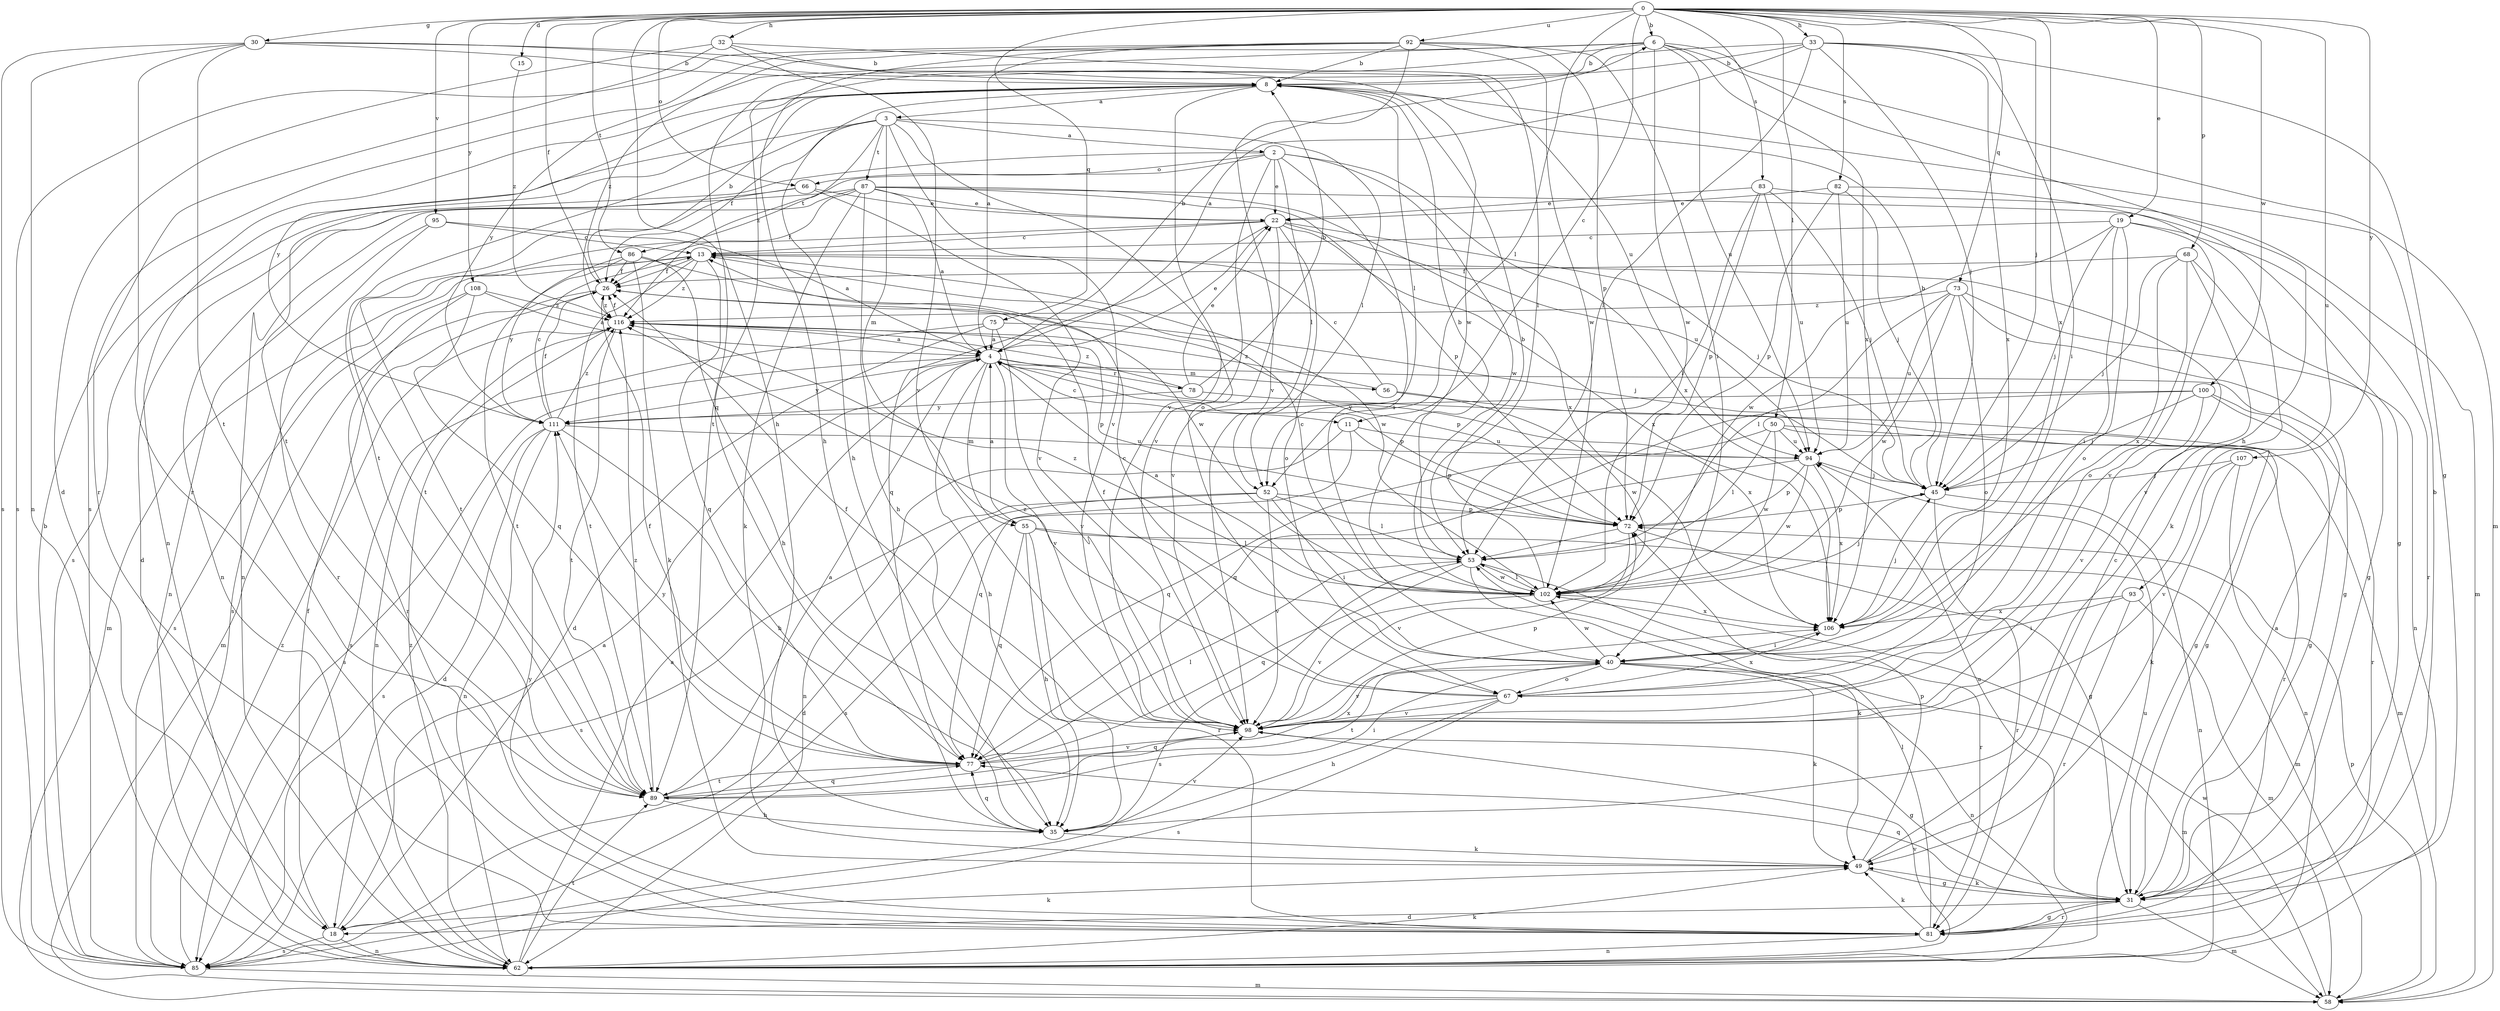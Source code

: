 strict digraph  {
0;
2;
3;
4;
6;
8;
11;
13;
15;
18;
19;
22;
26;
30;
31;
32;
33;
35;
40;
45;
49;
50;
52;
53;
55;
56;
58;
62;
66;
67;
68;
72;
73;
75;
77;
78;
81;
82;
83;
85;
86;
87;
89;
92;
93;
94;
95;
98;
100;
102;
106;
107;
108;
111;
116;
0 -> 6  [label=b];
0 -> 11  [label=c];
0 -> 15  [label=d];
0 -> 19  [label=e];
0 -> 26  [label=f];
0 -> 30  [label=g];
0 -> 32  [label=h];
0 -> 33  [label=h];
0 -> 35  [label=h];
0 -> 45  [label=j];
0 -> 50  [label=l];
0 -> 52  [label=l];
0 -> 66  [label=o];
0 -> 68  [label=p];
0 -> 73  [label=q];
0 -> 75  [label=q];
0 -> 82  [label=s];
0 -> 83  [label=s];
0 -> 86  [label=t];
0 -> 92  [label=u];
0 -> 93  [label=u];
0 -> 95  [label=v];
0 -> 100  [label=w];
0 -> 106  [label=x];
0 -> 107  [label=y];
0 -> 108  [label=y];
2 -> 22  [label=e];
2 -> 40  [label=i];
2 -> 52  [label=l];
2 -> 66  [label=o];
2 -> 85  [label=s];
2 -> 86  [label=t];
2 -> 98  [label=v];
2 -> 102  [label=w];
2 -> 106  [label=x];
3 -> 2  [label=a];
3 -> 26  [label=f];
3 -> 52  [label=l];
3 -> 55  [label=m];
3 -> 62  [label=n];
3 -> 67  [label=o];
3 -> 87  [label=t];
3 -> 89  [label=t];
3 -> 98  [label=v];
3 -> 116  [label=z];
4 -> 6  [label=b];
4 -> 11  [label=c];
4 -> 22  [label=e];
4 -> 35  [label=h];
4 -> 55  [label=m];
4 -> 56  [label=m];
4 -> 72  [label=p];
4 -> 78  [label=r];
4 -> 85  [label=s];
4 -> 98  [label=v];
4 -> 106  [label=x];
4 -> 111  [label=y];
6 -> 8  [label=b];
6 -> 35  [label=h];
6 -> 58  [label=m];
6 -> 85  [label=s];
6 -> 89  [label=t];
6 -> 94  [label=u];
6 -> 102  [label=w];
6 -> 106  [label=x];
6 -> 111  [label=y];
8 -> 3  [label=a];
8 -> 35  [label=h];
8 -> 52  [label=l];
8 -> 89  [label=t];
8 -> 98  [label=v];
8 -> 111  [label=y];
11 -> 62  [label=n];
11 -> 72  [label=p];
11 -> 77  [label=q];
11 -> 94  [label=u];
13 -> 26  [label=f];
13 -> 58  [label=m];
13 -> 77  [label=q];
13 -> 85  [label=s];
13 -> 89  [label=t];
13 -> 102  [label=w];
13 -> 116  [label=z];
15 -> 116  [label=z];
18 -> 4  [label=a];
18 -> 26  [label=f];
18 -> 49  [label=k];
18 -> 62  [label=n];
18 -> 85  [label=s];
19 -> 13  [label=c];
19 -> 40  [label=i];
19 -> 45  [label=j];
19 -> 67  [label=o];
19 -> 81  [label=r];
19 -> 98  [label=v];
19 -> 102  [label=w];
22 -> 13  [label=c];
22 -> 45  [label=j];
22 -> 67  [label=o];
22 -> 77  [label=q];
22 -> 89  [label=t];
22 -> 94  [label=u];
22 -> 98  [label=v];
22 -> 106  [label=x];
26 -> 8  [label=b];
26 -> 45  [label=j];
26 -> 58  [label=m];
26 -> 116  [label=z];
30 -> 8  [label=b];
30 -> 62  [label=n];
30 -> 81  [label=r];
30 -> 85  [label=s];
30 -> 89  [label=t];
30 -> 94  [label=u];
30 -> 102  [label=w];
31 -> 4  [label=a];
31 -> 8  [label=b];
31 -> 18  [label=d];
31 -> 49  [label=k];
31 -> 58  [label=m];
31 -> 77  [label=q];
31 -> 81  [label=r];
31 -> 94  [label=u];
32 -> 8  [label=b];
32 -> 18  [label=d];
32 -> 53  [label=l];
32 -> 81  [label=r];
32 -> 98  [label=v];
33 -> 4  [label=a];
33 -> 8  [label=b];
33 -> 31  [label=g];
33 -> 40  [label=i];
33 -> 45  [label=j];
33 -> 53  [label=l];
33 -> 77  [label=q];
33 -> 106  [label=x];
35 -> 49  [label=k];
35 -> 77  [label=q];
35 -> 98  [label=v];
40 -> 13  [label=c];
40 -> 49  [label=k];
40 -> 58  [label=m];
40 -> 62  [label=n];
40 -> 67  [label=o];
40 -> 89  [label=t];
40 -> 98  [label=v];
40 -> 102  [label=w];
45 -> 8  [label=b];
45 -> 31  [label=g];
45 -> 62  [label=n];
45 -> 72  [label=p];
49 -> 13  [label=c];
49 -> 31  [label=g];
49 -> 72  [label=p];
50 -> 53  [label=l];
50 -> 58  [label=m];
50 -> 77  [label=q];
50 -> 81  [label=r];
50 -> 94  [label=u];
50 -> 102  [label=w];
52 -> 18  [label=d];
52 -> 40  [label=i];
52 -> 53  [label=l];
52 -> 72  [label=p];
52 -> 85  [label=s];
52 -> 98  [label=v];
53 -> 8  [label=b];
53 -> 49  [label=k];
53 -> 77  [label=q];
53 -> 81  [label=r];
53 -> 85  [label=s];
53 -> 102  [label=w];
55 -> 4  [label=a];
55 -> 35  [label=h];
55 -> 53  [label=l];
55 -> 58  [label=m];
55 -> 77  [label=q];
55 -> 81  [label=r];
56 -> 13  [label=c];
56 -> 31  [label=g];
56 -> 102  [label=w];
56 -> 116  [label=z];
58 -> 72  [label=p];
58 -> 102  [label=w];
62 -> 4  [label=a];
62 -> 49  [label=k];
62 -> 89  [label=t];
62 -> 94  [label=u];
62 -> 98  [label=v];
62 -> 116  [label=z];
66 -> 22  [label=e];
66 -> 62  [label=n];
66 -> 89  [label=t];
66 -> 98  [label=v];
67 -> 26  [label=f];
67 -> 35  [label=h];
67 -> 85  [label=s];
67 -> 98  [label=v];
67 -> 106  [label=x];
67 -> 116  [label=z];
68 -> 26  [label=f];
68 -> 31  [label=g];
68 -> 45  [label=j];
68 -> 67  [label=o];
68 -> 98  [label=v];
68 -> 106  [label=x];
72 -> 53  [label=l];
72 -> 81  [label=r];
72 -> 98  [label=v];
73 -> 31  [label=g];
73 -> 53  [label=l];
73 -> 62  [label=n];
73 -> 67  [label=o];
73 -> 94  [label=u];
73 -> 102  [label=w];
73 -> 116  [label=z];
75 -> 4  [label=a];
75 -> 18  [label=d];
75 -> 72  [label=p];
75 -> 85  [label=s];
75 -> 98  [label=v];
77 -> 26  [label=f];
77 -> 53  [label=l];
77 -> 89  [label=t];
77 -> 98  [label=v];
77 -> 111  [label=y];
78 -> 8  [label=b];
78 -> 22  [label=e];
78 -> 31  [label=g];
78 -> 111  [label=y];
78 -> 116  [label=z];
81 -> 31  [label=g];
81 -> 49  [label=k];
81 -> 53  [label=l];
81 -> 62  [label=n];
81 -> 111  [label=y];
82 -> 22  [label=e];
82 -> 45  [label=j];
82 -> 49  [label=k];
82 -> 72  [label=p];
82 -> 94  [label=u];
83 -> 22  [label=e];
83 -> 45  [label=j];
83 -> 53  [label=l];
83 -> 58  [label=m];
83 -> 72  [label=p];
83 -> 94  [label=u];
85 -> 8  [label=b];
85 -> 58  [label=m];
85 -> 116  [label=z];
86 -> 26  [label=f];
86 -> 35  [label=h];
86 -> 49  [label=k];
86 -> 89  [label=t];
86 -> 102  [label=w];
86 -> 111  [label=y];
87 -> 4  [label=a];
87 -> 18  [label=d];
87 -> 22  [label=e];
87 -> 26  [label=f];
87 -> 31  [label=g];
87 -> 35  [label=h];
87 -> 49  [label=k];
87 -> 62  [label=n];
87 -> 72  [label=p];
87 -> 106  [label=x];
89 -> 4  [label=a];
89 -> 35  [label=h];
89 -> 40  [label=i];
89 -> 77  [label=q];
89 -> 106  [label=x];
89 -> 116  [label=z];
92 -> 4  [label=a];
92 -> 8  [label=b];
92 -> 35  [label=h];
92 -> 40  [label=i];
92 -> 72  [label=p];
92 -> 85  [label=s];
92 -> 98  [label=v];
92 -> 102  [label=w];
92 -> 116  [label=z];
93 -> 40  [label=i];
93 -> 58  [label=m];
93 -> 81  [label=r];
93 -> 106  [label=x];
94 -> 45  [label=j];
94 -> 72  [label=p];
94 -> 85  [label=s];
94 -> 102  [label=w];
94 -> 106  [label=x];
95 -> 4  [label=a];
95 -> 13  [label=c];
95 -> 62  [label=n];
95 -> 81  [label=r];
98 -> 26  [label=f];
98 -> 31  [label=g];
98 -> 72  [label=p];
98 -> 77  [label=q];
100 -> 31  [label=g];
100 -> 45  [label=j];
100 -> 77  [label=q];
100 -> 81  [label=r];
100 -> 98  [label=v];
100 -> 111  [label=y];
102 -> 4  [label=a];
102 -> 8  [label=b];
102 -> 13  [label=c];
102 -> 45  [label=j];
102 -> 53  [label=l];
102 -> 98  [label=v];
102 -> 106  [label=x];
102 -> 116  [label=z];
106 -> 40  [label=i];
106 -> 45  [label=j];
107 -> 45  [label=j];
107 -> 49  [label=k];
107 -> 62  [label=n];
107 -> 98  [label=v];
108 -> 4  [label=a];
108 -> 77  [label=q];
108 -> 81  [label=r];
108 -> 85  [label=s];
108 -> 116  [label=z];
111 -> 13  [label=c];
111 -> 18  [label=d];
111 -> 26  [label=f];
111 -> 35  [label=h];
111 -> 62  [label=n];
111 -> 85  [label=s];
111 -> 94  [label=u];
111 -> 116  [label=z];
116 -> 4  [label=a];
116 -> 26  [label=f];
116 -> 62  [label=n];
116 -> 72  [label=p];
116 -> 89  [label=t];
}
